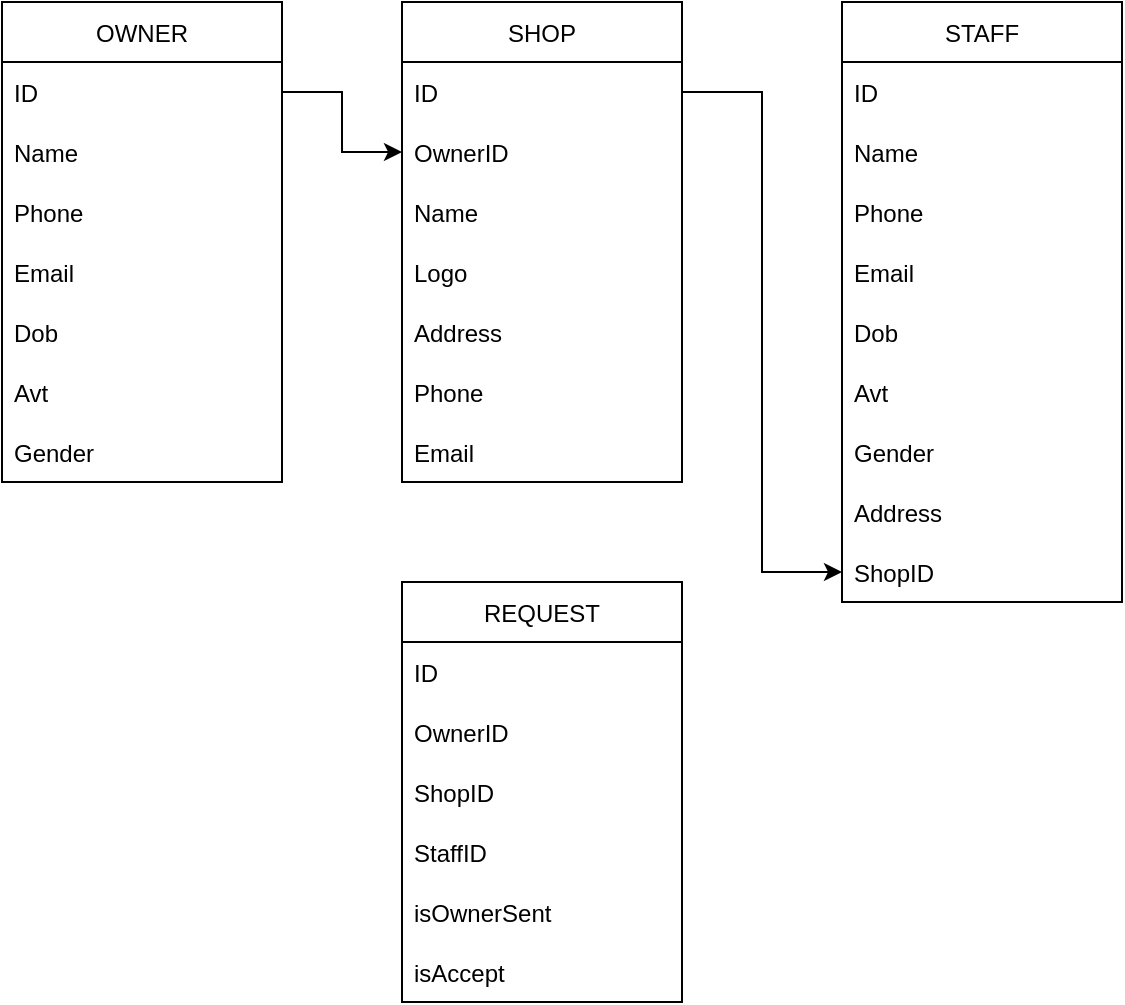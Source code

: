 <mxfile version="20.0.4" type="github" pages="2">
  <diagram id="JUxt1O2kc_LU5nAj6mKD" name="Page-1">
    <mxGraphModel dx="1102" dy="574" grid="1" gridSize="10" guides="1" tooltips="1" connect="1" arrows="1" fold="1" page="1" pageScale="1" pageWidth="850" pageHeight="1100" math="0" shadow="0">
      <root>
        <mxCell id="0" />
        <mxCell id="1" parent="0" />
        <mxCell id="y7rRm6X_nXGNwZFlBigh-1" value="OWNER" style="swimlane;fontStyle=0;childLayout=stackLayout;horizontal=1;startSize=30;horizontalStack=0;resizeParent=1;resizeParentMax=0;resizeLast=0;collapsible=1;marginBottom=0;" parent="1" vertex="1">
          <mxGeometry x="80" y="70" width="140" height="240" as="geometry" />
        </mxCell>
        <mxCell id="y7rRm6X_nXGNwZFlBigh-2" value="ID" style="text;strokeColor=none;fillColor=none;align=left;verticalAlign=middle;spacingLeft=4;spacingRight=4;overflow=hidden;points=[[0,0.5],[1,0.5]];portConstraint=eastwest;rotatable=0;" parent="y7rRm6X_nXGNwZFlBigh-1" vertex="1">
          <mxGeometry y="30" width="140" height="30" as="geometry" />
        </mxCell>
        <mxCell id="y7rRm6X_nXGNwZFlBigh-3" value="Name" style="text;strokeColor=none;fillColor=none;align=left;verticalAlign=middle;spacingLeft=4;spacingRight=4;overflow=hidden;points=[[0,0.5],[1,0.5]];portConstraint=eastwest;rotatable=0;" parent="y7rRm6X_nXGNwZFlBigh-1" vertex="1">
          <mxGeometry y="60" width="140" height="30" as="geometry" />
        </mxCell>
        <mxCell id="y7rRm6X_nXGNwZFlBigh-4" value="Phone" style="text;strokeColor=none;fillColor=none;align=left;verticalAlign=middle;spacingLeft=4;spacingRight=4;overflow=hidden;points=[[0,0.5],[1,0.5]];portConstraint=eastwest;rotatable=0;" parent="y7rRm6X_nXGNwZFlBigh-1" vertex="1">
          <mxGeometry y="90" width="140" height="30" as="geometry" />
        </mxCell>
        <mxCell id="y7rRm6X_nXGNwZFlBigh-8" value="Email" style="text;strokeColor=none;fillColor=none;align=left;verticalAlign=middle;spacingLeft=4;spacingRight=4;overflow=hidden;points=[[0,0.5],[1,0.5]];portConstraint=eastwest;rotatable=0;" parent="y7rRm6X_nXGNwZFlBigh-1" vertex="1">
          <mxGeometry y="120" width="140" height="30" as="geometry" />
        </mxCell>
        <mxCell id="y7rRm6X_nXGNwZFlBigh-7" value="Dob" style="text;strokeColor=none;fillColor=none;align=left;verticalAlign=middle;spacingLeft=4;spacingRight=4;overflow=hidden;points=[[0,0.5],[1,0.5]];portConstraint=eastwest;rotatable=0;" parent="y7rRm6X_nXGNwZFlBigh-1" vertex="1">
          <mxGeometry y="150" width="140" height="30" as="geometry" />
        </mxCell>
        <mxCell id="y7rRm6X_nXGNwZFlBigh-6" value="Avt" style="text;strokeColor=none;fillColor=none;align=left;verticalAlign=middle;spacingLeft=4;spacingRight=4;overflow=hidden;points=[[0,0.5],[1,0.5]];portConstraint=eastwest;rotatable=0;" parent="y7rRm6X_nXGNwZFlBigh-1" vertex="1">
          <mxGeometry y="180" width="140" height="30" as="geometry" />
        </mxCell>
        <mxCell id="y7rRm6X_nXGNwZFlBigh-5" value="Gender" style="text;strokeColor=none;fillColor=none;align=left;verticalAlign=middle;spacingLeft=4;spacingRight=4;overflow=hidden;points=[[0,0.5],[1,0.5]];portConstraint=eastwest;rotatable=0;" parent="y7rRm6X_nXGNwZFlBigh-1" vertex="1">
          <mxGeometry y="210" width="140" height="30" as="geometry" />
        </mxCell>
        <mxCell id="y7rRm6X_nXGNwZFlBigh-9" value="SHOP" style="swimlane;fontStyle=0;childLayout=stackLayout;horizontal=1;startSize=30;horizontalStack=0;resizeParent=1;resizeParentMax=0;resizeLast=0;collapsible=1;marginBottom=0;" parent="1" vertex="1">
          <mxGeometry x="280" y="70" width="140" height="240" as="geometry" />
        </mxCell>
        <mxCell id="y7rRm6X_nXGNwZFlBigh-10" value="ID" style="text;strokeColor=none;fillColor=none;align=left;verticalAlign=middle;spacingLeft=4;spacingRight=4;overflow=hidden;points=[[0,0.5],[1,0.5]];portConstraint=eastwest;rotatable=0;" parent="y7rRm6X_nXGNwZFlBigh-9" vertex="1">
          <mxGeometry y="30" width="140" height="30" as="geometry" />
        </mxCell>
        <mxCell id="y7rRm6X_nXGNwZFlBigh-11" value="OwnerID" style="text;strokeColor=none;fillColor=none;align=left;verticalAlign=middle;spacingLeft=4;spacingRight=4;overflow=hidden;points=[[0,0.5],[1,0.5]];portConstraint=eastwest;rotatable=0;" parent="y7rRm6X_nXGNwZFlBigh-9" vertex="1">
          <mxGeometry y="60" width="140" height="30" as="geometry" />
        </mxCell>
        <mxCell id="y7rRm6X_nXGNwZFlBigh-12" value="Name" style="text;strokeColor=none;fillColor=none;align=left;verticalAlign=middle;spacingLeft=4;spacingRight=4;overflow=hidden;points=[[0,0.5],[1,0.5]];portConstraint=eastwest;rotatable=0;" parent="y7rRm6X_nXGNwZFlBigh-9" vertex="1">
          <mxGeometry y="90" width="140" height="30" as="geometry" />
        </mxCell>
        <mxCell id="y7rRm6X_nXGNwZFlBigh-16" value="Logo" style="text;strokeColor=none;fillColor=none;align=left;verticalAlign=middle;spacingLeft=4;spacingRight=4;overflow=hidden;points=[[0,0.5],[1,0.5]];portConstraint=eastwest;rotatable=0;" parent="y7rRm6X_nXGNwZFlBigh-9" vertex="1">
          <mxGeometry y="120" width="140" height="30" as="geometry" />
        </mxCell>
        <mxCell id="y7rRm6X_nXGNwZFlBigh-15" value="Address" style="text;strokeColor=none;fillColor=none;align=left;verticalAlign=middle;spacingLeft=4;spacingRight=4;overflow=hidden;points=[[0,0.5],[1,0.5]];portConstraint=eastwest;rotatable=0;" parent="y7rRm6X_nXGNwZFlBigh-9" vertex="1">
          <mxGeometry y="150" width="140" height="30" as="geometry" />
        </mxCell>
        <mxCell id="y7rRm6X_nXGNwZFlBigh-14" value="Phone" style="text;strokeColor=none;fillColor=none;align=left;verticalAlign=middle;spacingLeft=4;spacingRight=4;overflow=hidden;points=[[0,0.5],[1,0.5]];portConstraint=eastwest;rotatable=0;" parent="y7rRm6X_nXGNwZFlBigh-9" vertex="1">
          <mxGeometry y="180" width="140" height="30" as="geometry" />
        </mxCell>
        <mxCell id="y7rRm6X_nXGNwZFlBigh-13" value="Email" style="text;strokeColor=none;fillColor=none;align=left;verticalAlign=middle;spacingLeft=4;spacingRight=4;overflow=hidden;points=[[0,0.5],[1,0.5]];portConstraint=eastwest;rotatable=0;" parent="y7rRm6X_nXGNwZFlBigh-9" vertex="1">
          <mxGeometry y="210" width="140" height="30" as="geometry" />
        </mxCell>
        <mxCell id="y7rRm6X_nXGNwZFlBigh-21" value="STAFF" style="swimlane;fontStyle=0;childLayout=stackLayout;horizontal=1;startSize=30;horizontalStack=0;resizeParent=1;resizeParentMax=0;resizeLast=0;collapsible=1;marginBottom=0;" parent="1" vertex="1">
          <mxGeometry x="500" y="70" width="140" height="300" as="geometry" />
        </mxCell>
        <mxCell id="y7rRm6X_nXGNwZFlBigh-22" value="ID" style="text;strokeColor=none;fillColor=none;align=left;verticalAlign=middle;spacingLeft=4;spacingRight=4;overflow=hidden;points=[[0,0.5],[1,0.5]];portConstraint=eastwest;rotatable=0;" parent="y7rRm6X_nXGNwZFlBigh-21" vertex="1">
          <mxGeometry y="30" width="140" height="30" as="geometry" />
        </mxCell>
        <mxCell id="y7rRm6X_nXGNwZFlBigh-23" value="Name" style="text;strokeColor=none;fillColor=none;align=left;verticalAlign=middle;spacingLeft=4;spacingRight=4;overflow=hidden;points=[[0,0.5],[1,0.5]];portConstraint=eastwest;rotatable=0;" parent="y7rRm6X_nXGNwZFlBigh-21" vertex="1">
          <mxGeometry y="60" width="140" height="30" as="geometry" />
        </mxCell>
        <mxCell id="y7rRm6X_nXGNwZFlBigh-24" value="Phone" style="text;strokeColor=none;fillColor=none;align=left;verticalAlign=middle;spacingLeft=4;spacingRight=4;overflow=hidden;points=[[0,0.5],[1,0.5]];portConstraint=eastwest;rotatable=0;" parent="y7rRm6X_nXGNwZFlBigh-21" vertex="1">
          <mxGeometry y="90" width="140" height="30" as="geometry" />
        </mxCell>
        <mxCell id="y7rRm6X_nXGNwZFlBigh-25" value="Email" style="text;strokeColor=none;fillColor=none;align=left;verticalAlign=middle;spacingLeft=4;spacingRight=4;overflow=hidden;points=[[0,0.5],[1,0.5]];portConstraint=eastwest;rotatable=0;" parent="y7rRm6X_nXGNwZFlBigh-21" vertex="1">
          <mxGeometry y="120" width="140" height="30" as="geometry" />
        </mxCell>
        <mxCell id="y7rRm6X_nXGNwZFlBigh-26" value="Dob" style="text;strokeColor=none;fillColor=none;align=left;verticalAlign=middle;spacingLeft=4;spacingRight=4;overflow=hidden;points=[[0,0.5],[1,0.5]];portConstraint=eastwest;rotatable=0;" parent="y7rRm6X_nXGNwZFlBigh-21" vertex="1">
          <mxGeometry y="150" width="140" height="30" as="geometry" />
        </mxCell>
        <mxCell id="y7rRm6X_nXGNwZFlBigh-27" value="Avt" style="text;strokeColor=none;fillColor=none;align=left;verticalAlign=middle;spacingLeft=4;spacingRight=4;overflow=hidden;points=[[0,0.5],[1,0.5]];portConstraint=eastwest;rotatable=0;" parent="y7rRm6X_nXGNwZFlBigh-21" vertex="1">
          <mxGeometry y="180" width="140" height="30" as="geometry" />
        </mxCell>
        <mxCell id="y7rRm6X_nXGNwZFlBigh-28" value="Gender" style="text;strokeColor=none;fillColor=none;align=left;verticalAlign=middle;spacingLeft=4;spacingRight=4;overflow=hidden;points=[[0,0.5],[1,0.5]];portConstraint=eastwest;rotatable=0;" parent="y7rRm6X_nXGNwZFlBigh-21" vertex="1">
          <mxGeometry y="210" width="140" height="30" as="geometry" />
        </mxCell>
        <mxCell id="xCAFYzhmPHi7iPAc88Ck-1" value="Address" style="text;strokeColor=none;fillColor=none;align=left;verticalAlign=middle;spacingLeft=4;spacingRight=4;overflow=hidden;points=[[0,0.5],[1,0.5]];portConstraint=eastwest;rotatable=0;" vertex="1" parent="y7rRm6X_nXGNwZFlBigh-21">
          <mxGeometry y="240" width="140" height="30" as="geometry" />
        </mxCell>
        <mxCell id="y7rRm6X_nXGNwZFlBigh-29" value="ShopID" style="text;strokeColor=none;fillColor=none;align=left;verticalAlign=middle;spacingLeft=4;spacingRight=4;overflow=hidden;points=[[0,0.5],[1,0.5]];portConstraint=eastwest;rotatable=0;" parent="y7rRm6X_nXGNwZFlBigh-21" vertex="1">
          <mxGeometry y="270" width="140" height="30" as="geometry" />
        </mxCell>
        <mxCell id="y7rRm6X_nXGNwZFlBigh-30" style="edgeStyle=orthogonalEdgeStyle;rounded=0;orthogonalLoop=1;jettySize=auto;html=1;exitX=1;exitY=0.5;exitDx=0;exitDy=0;entryX=0;entryY=0.5;entryDx=0;entryDy=0;" parent="1" source="y7rRm6X_nXGNwZFlBigh-2" target="y7rRm6X_nXGNwZFlBigh-11" edge="1">
          <mxGeometry relative="1" as="geometry" />
        </mxCell>
        <mxCell id="y7rRm6X_nXGNwZFlBigh-31" style="edgeStyle=orthogonalEdgeStyle;rounded=0;orthogonalLoop=1;jettySize=auto;html=1;exitX=1;exitY=0.5;exitDx=0;exitDy=0;entryX=0;entryY=0.5;entryDx=0;entryDy=0;" parent="1" source="y7rRm6X_nXGNwZFlBigh-10" target="y7rRm6X_nXGNwZFlBigh-29" edge="1">
          <mxGeometry relative="1" as="geometry" />
        </mxCell>
        <mxCell id="StBgvOe72JehOjjqjs5l-1" value="REQUEST" style="swimlane;fontStyle=0;childLayout=stackLayout;horizontal=1;startSize=30;horizontalStack=0;resizeParent=1;resizeParentMax=0;resizeLast=0;collapsible=1;marginBottom=0;" parent="1" vertex="1">
          <mxGeometry x="280" y="360" width="140" height="210" as="geometry" />
        </mxCell>
        <mxCell id="StBgvOe72JehOjjqjs5l-2" value="ID" style="text;strokeColor=none;fillColor=none;align=left;verticalAlign=middle;spacingLeft=4;spacingRight=4;overflow=hidden;points=[[0,0.5],[1,0.5]];portConstraint=eastwest;rotatable=0;" parent="StBgvOe72JehOjjqjs5l-1" vertex="1">
          <mxGeometry y="30" width="140" height="30" as="geometry" />
        </mxCell>
        <mxCell id="StBgvOe72JehOjjqjs5l-3" value="OwnerID" style="text;strokeColor=none;fillColor=none;align=left;verticalAlign=middle;spacingLeft=4;spacingRight=4;overflow=hidden;points=[[0,0.5],[1,0.5]];portConstraint=eastwest;rotatable=0;" parent="StBgvOe72JehOjjqjs5l-1" vertex="1">
          <mxGeometry y="60" width="140" height="30" as="geometry" />
        </mxCell>
        <mxCell id="StBgvOe72JehOjjqjs5l-4" value="ShopID" style="text;strokeColor=none;fillColor=none;align=left;verticalAlign=middle;spacingLeft=4;spacingRight=4;overflow=hidden;points=[[0,0.5],[1,0.5]];portConstraint=eastwest;rotatable=0;" parent="StBgvOe72JehOjjqjs5l-1" vertex="1">
          <mxGeometry y="90" width="140" height="30" as="geometry" />
        </mxCell>
        <mxCell id="StBgvOe72JehOjjqjs5l-7" value="StaffID" style="text;strokeColor=none;fillColor=none;align=left;verticalAlign=middle;spacingLeft=4;spacingRight=4;overflow=hidden;points=[[0,0.5],[1,0.5]];portConstraint=eastwest;rotatable=0;" parent="StBgvOe72JehOjjqjs5l-1" vertex="1">
          <mxGeometry y="120" width="140" height="30" as="geometry" />
        </mxCell>
        <mxCell id="StBgvOe72JehOjjqjs5l-6" value="isOwnerSent" style="text;strokeColor=none;fillColor=none;align=left;verticalAlign=middle;spacingLeft=4;spacingRight=4;overflow=hidden;points=[[0,0.5],[1,0.5]];portConstraint=eastwest;rotatable=0;" parent="StBgvOe72JehOjjqjs5l-1" vertex="1">
          <mxGeometry y="150" width="140" height="30" as="geometry" />
        </mxCell>
        <mxCell id="StBgvOe72JehOjjqjs5l-5" value="isAccept" style="text;strokeColor=none;fillColor=none;align=left;verticalAlign=middle;spacingLeft=4;spacingRight=4;overflow=hidden;points=[[0,0.5],[1,0.5]];portConstraint=eastwest;rotatable=0;" parent="StBgvOe72JehOjjqjs5l-1" vertex="1">
          <mxGeometry y="180" width="140" height="30" as="geometry" />
        </mxCell>
      </root>
    </mxGraphModel>
  </diagram>
  <diagram id="Wli3RlsIbO0ijrqTCL5z" name="Page-2">
    <mxGraphModel dx="1038" dy="539" grid="1" gridSize="10" guides="1" tooltips="1" connect="1" arrows="1" fold="1" page="1" pageScale="1" pageWidth="850" pageHeight="1100" math="0" shadow="0">
      <root>
        <mxCell id="0" />
        <mxCell id="1" parent="0" />
      </root>
    </mxGraphModel>
  </diagram>
</mxfile>
